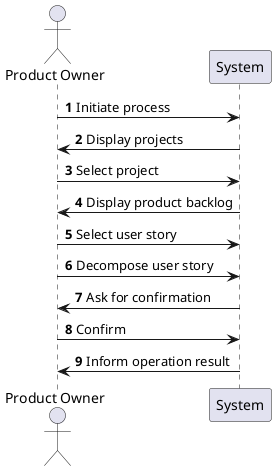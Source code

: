 @startuml
'https://plantuml.com/sequence-diagram

autonumber
actor "Product Owner" as PO
participant "System" as sys

PO -> sys : Initiate process
sys -> PO : Display projects
PO -> sys : Select project
sys -> PO : Display product backlog
PO -> sys : Select user story
PO -> sys : Decompose user story
sys -> PO : Ask for confirmation
PO -> sys : Confirm
sys -> PO : Inform operation result

@enduml